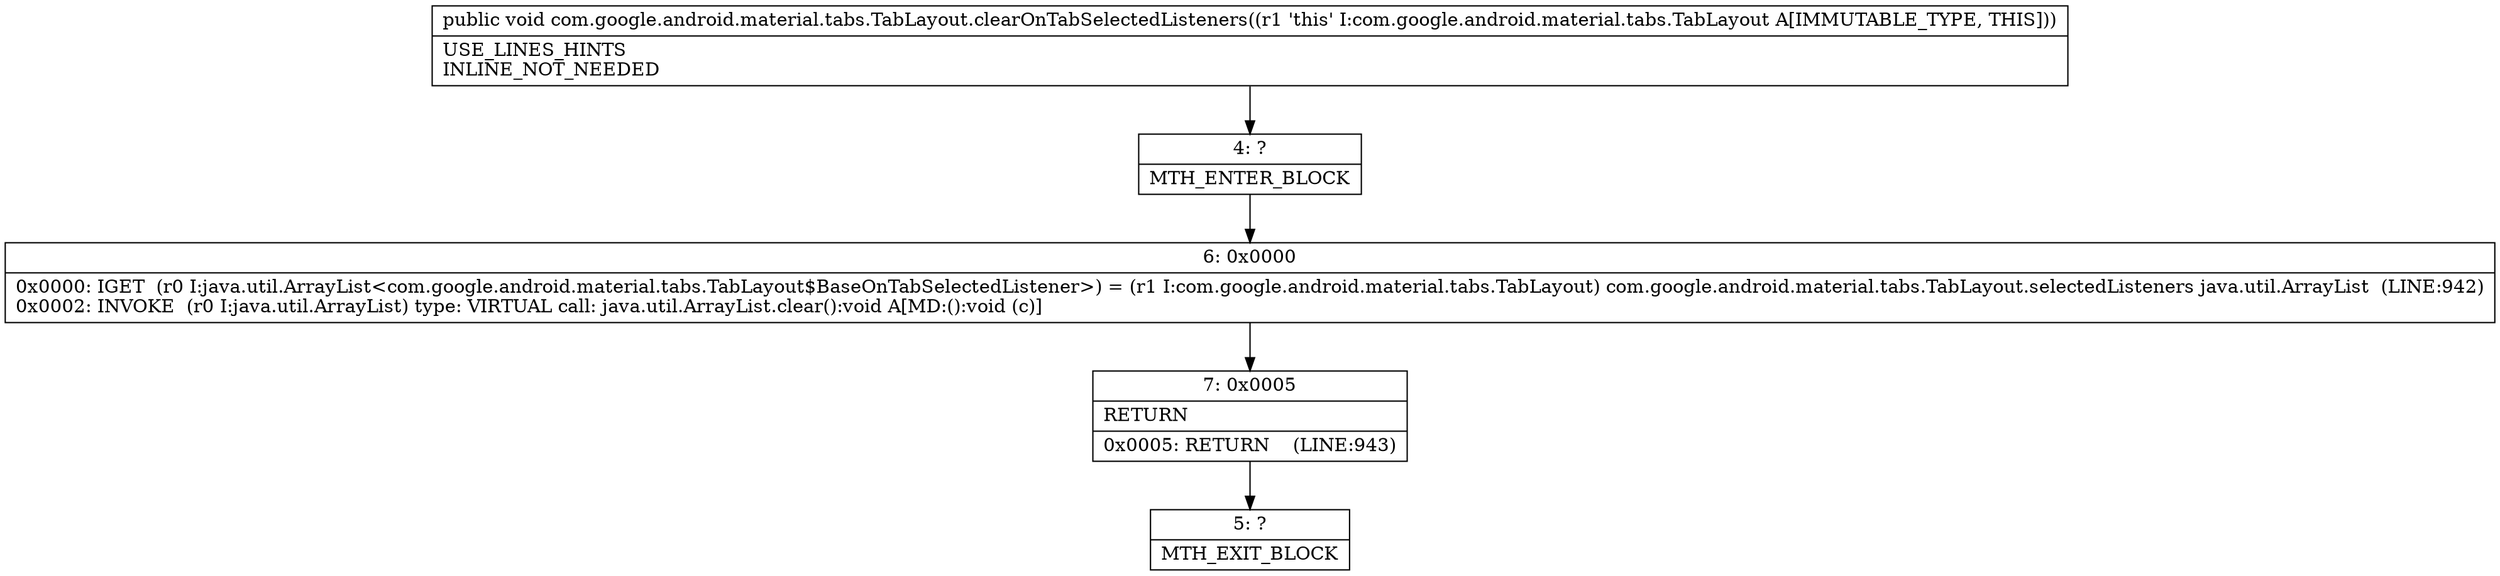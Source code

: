 digraph "CFG forcom.google.android.material.tabs.TabLayout.clearOnTabSelectedListeners()V" {
Node_4 [shape=record,label="{4\:\ ?|MTH_ENTER_BLOCK\l}"];
Node_6 [shape=record,label="{6\:\ 0x0000|0x0000: IGET  (r0 I:java.util.ArrayList\<com.google.android.material.tabs.TabLayout$BaseOnTabSelectedListener\>) = (r1 I:com.google.android.material.tabs.TabLayout) com.google.android.material.tabs.TabLayout.selectedListeners java.util.ArrayList  (LINE:942)\l0x0002: INVOKE  (r0 I:java.util.ArrayList) type: VIRTUAL call: java.util.ArrayList.clear():void A[MD:():void (c)]\l}"];
Node_7 [shape=record,label="{7\:\ 0x0005|RETURN\l|0x0005: RETURN    (LINE:943)\l}"];
Node_5 [shape=record,label="{5\:\ ?|MTH_EXIT_BLOCK\l}"];
MethodNode[shape=record,label="{public void com.google.android.material.tabs.TabLayout.clearOnTabSelectedListeners((r1 'this' I:com.google.android.material.tabs.TabLayout A[IMMUTABLE_TYPE, THIS]))  | USE_LINES_HINTS\lINLINE_NOT_NEEDED\l}"];
MethodNode -> Node_4;Node_4 -> Node_6;
Node_6 -> Node_7;
Node_7 -> Node_5;
}

